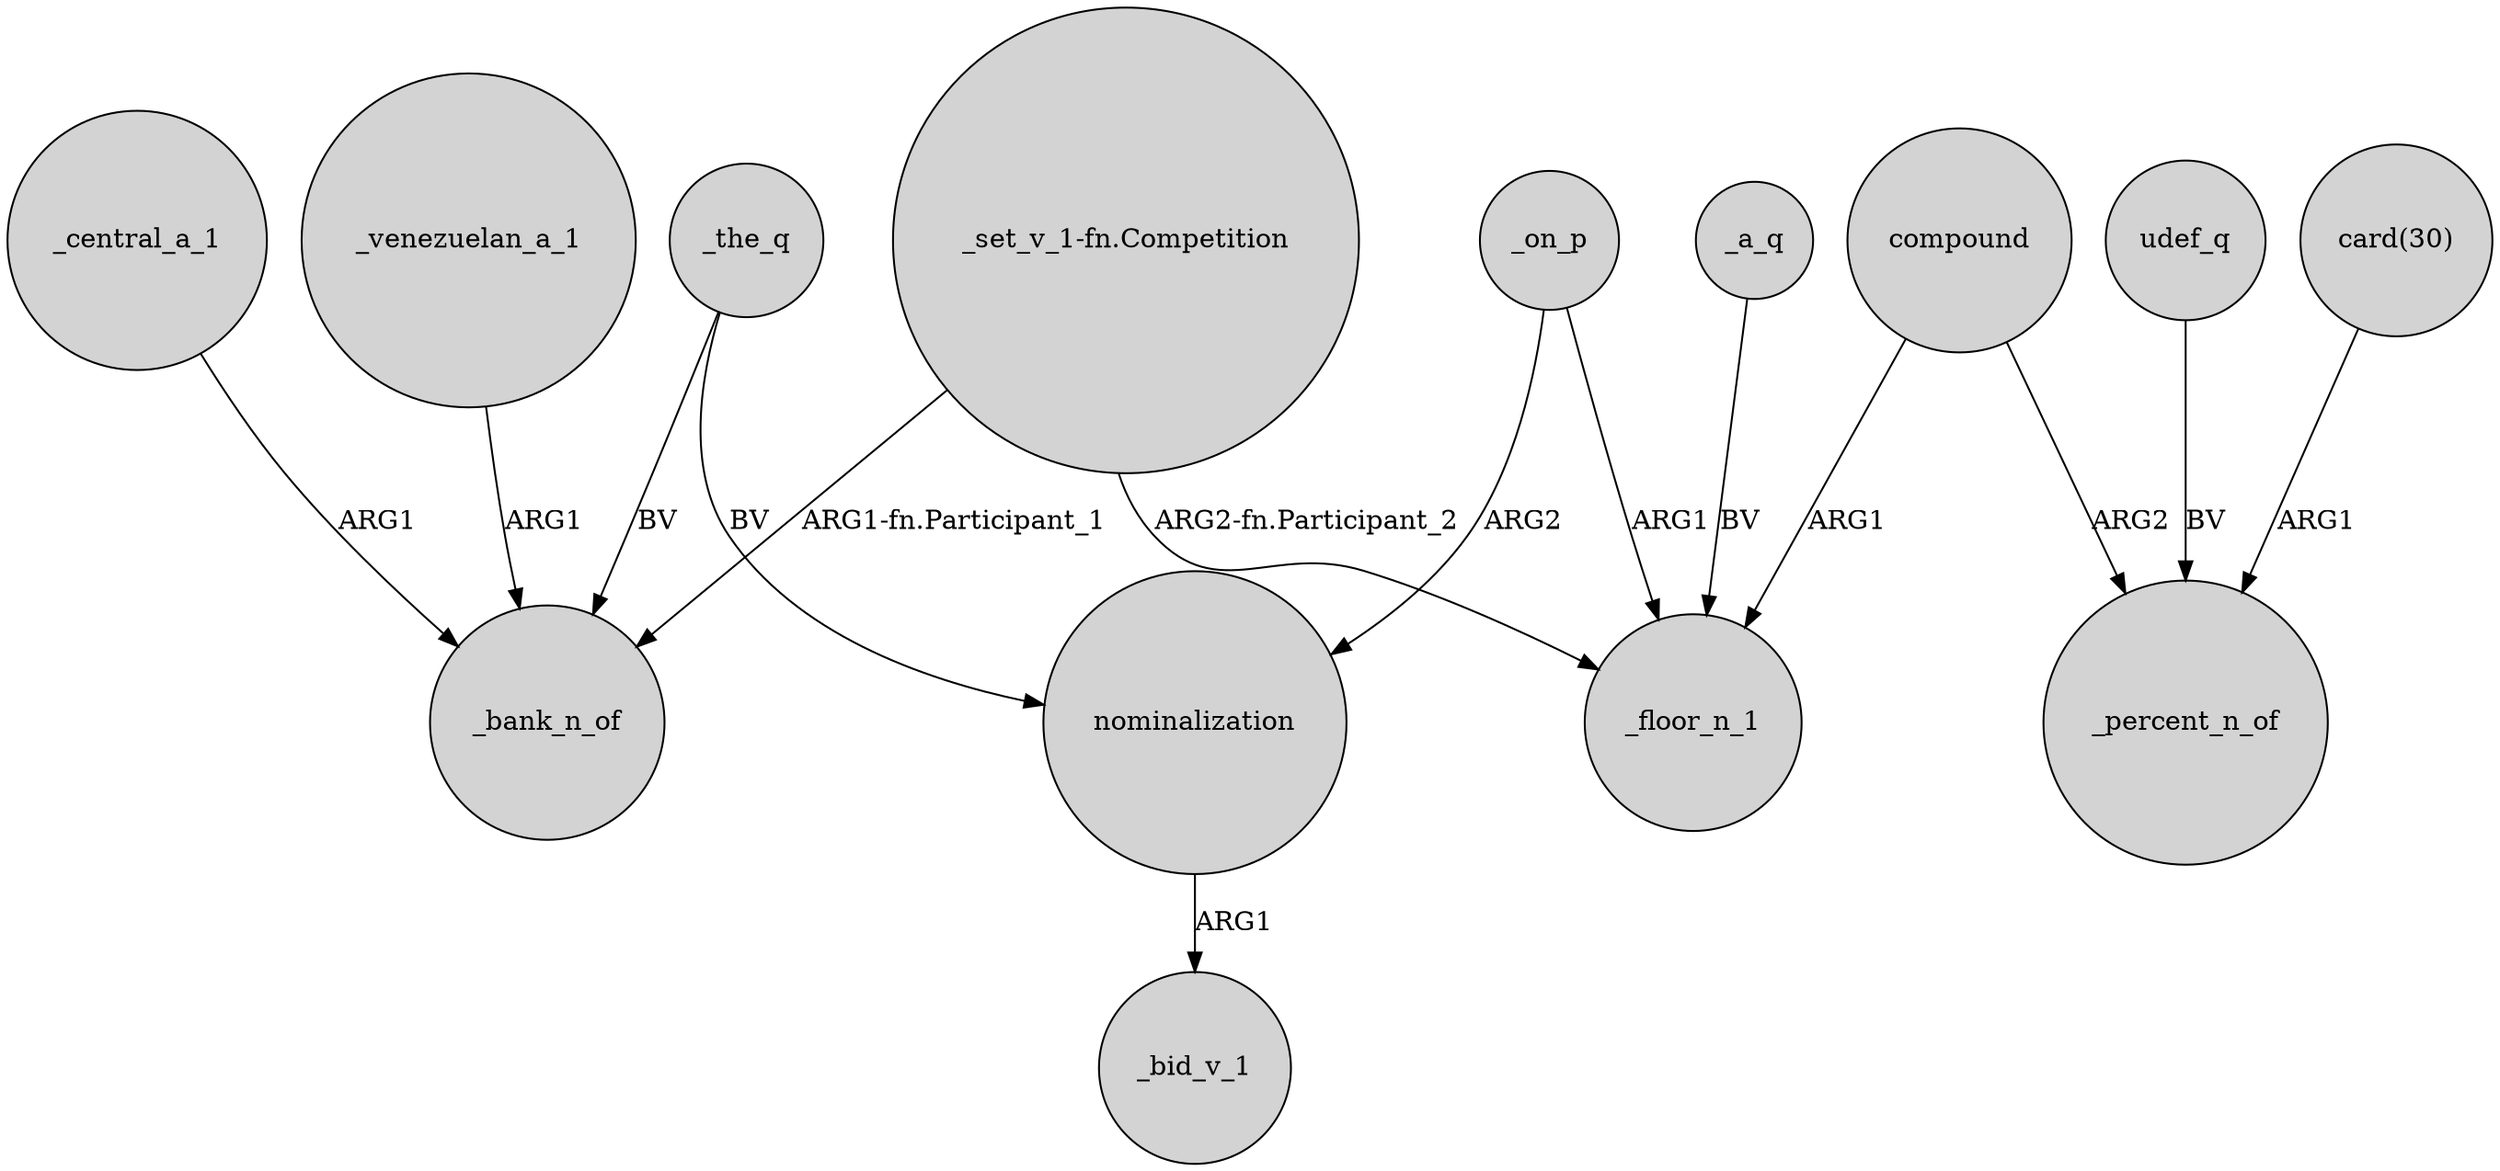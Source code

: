digraph {
	node [shape=circle style=filled]
	_venezuelan_a_1 -> _bank_n_of [label=ARG1]
	_central_a_1 -> _bank_n_of [label=ARG1]
	udef_q -> _percent_n_of [label=BV]
	_a_q -> _floor_n_1 [label=BV]
	_the_q -> nominalization [label=BV]
	_the_q -> _bank_n_of [label=BV]
	_on_p -> _floor_n_1 [label=ARG1]
	nominalization -> _bid_v_1 [label=ARG1]
	"card(30)" -> _percent_n_of [label=ARG1]
	compound -> _percent_n_of [label=ARG2]
	"_set_v_1-fn.Competition" -> _bank_n_of [label="ARG1-fn.Participant_1"]
	"_set_v_1-fn.Competition" -> _floor_n_1 [label="ARG2-fn.Participant_2"]
	_on_p -> nominalization [label=ARG2]
	compound -> _floor_n_1 [label=ARG1]
}
